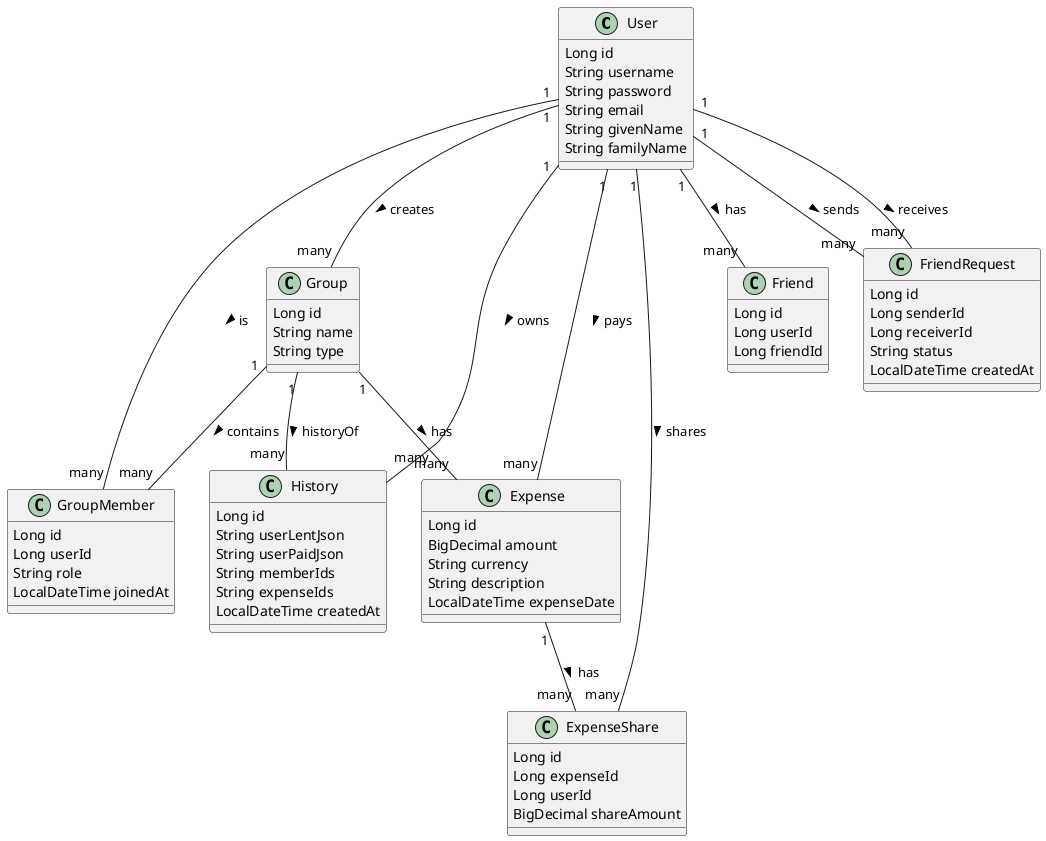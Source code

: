 @startuml
skinparam classAttributeIconSize 0

' ============ Entity Classes ============

class User {
  Long id
  String username
  String password
  String email
  String givenName
  String familyName
}

class Group {
  Long id
  String name
  String type
}

class GroupMember {
  Long id
  Long userId
  String role
  LocalDateTime joinedAt
}

class Expense {
  Long id
  BigDecimal amount
  String currency
  String description
  LocalDateTime expenseDate
}

class ExpenseShare {
  Long id
  Long expenseId
  Long userId
  BigDecimal shareAmount
}

class Friend {
    Long id
    Long userId
    Long friendId
}

class FriendRequest {
  Long id
  Long senderId
  Long receiverId
  String status
  LocalDateTime createdAt
}

class History {
  Long id
  String userLentJson
  String userPaidJson
  String memberIds
  String expenseIds
  LocalDateTime createdAt
}

' ============ Associations ============

User "1" -- "many" Group : creates >
User "1" -- "many" GroupMember : is >
Group "1" -- "many" GroupMember : contains >
Group "1" -- "many" Expense : has >
User "1" -- "many" Expense : pays >
Expense "1" -- "many" ExpenseShare : has >
User "1" -- "many" ExpenseShare : shares >

User "1" -- "many" FriendRequest : sends >
User "1" -- "many" FriendRequest : receives >

User "1" -- "many" Friend : has >
User "1" -- "many" History : owns >
Group "1" -- "many" History : historyOf >

@enduml
